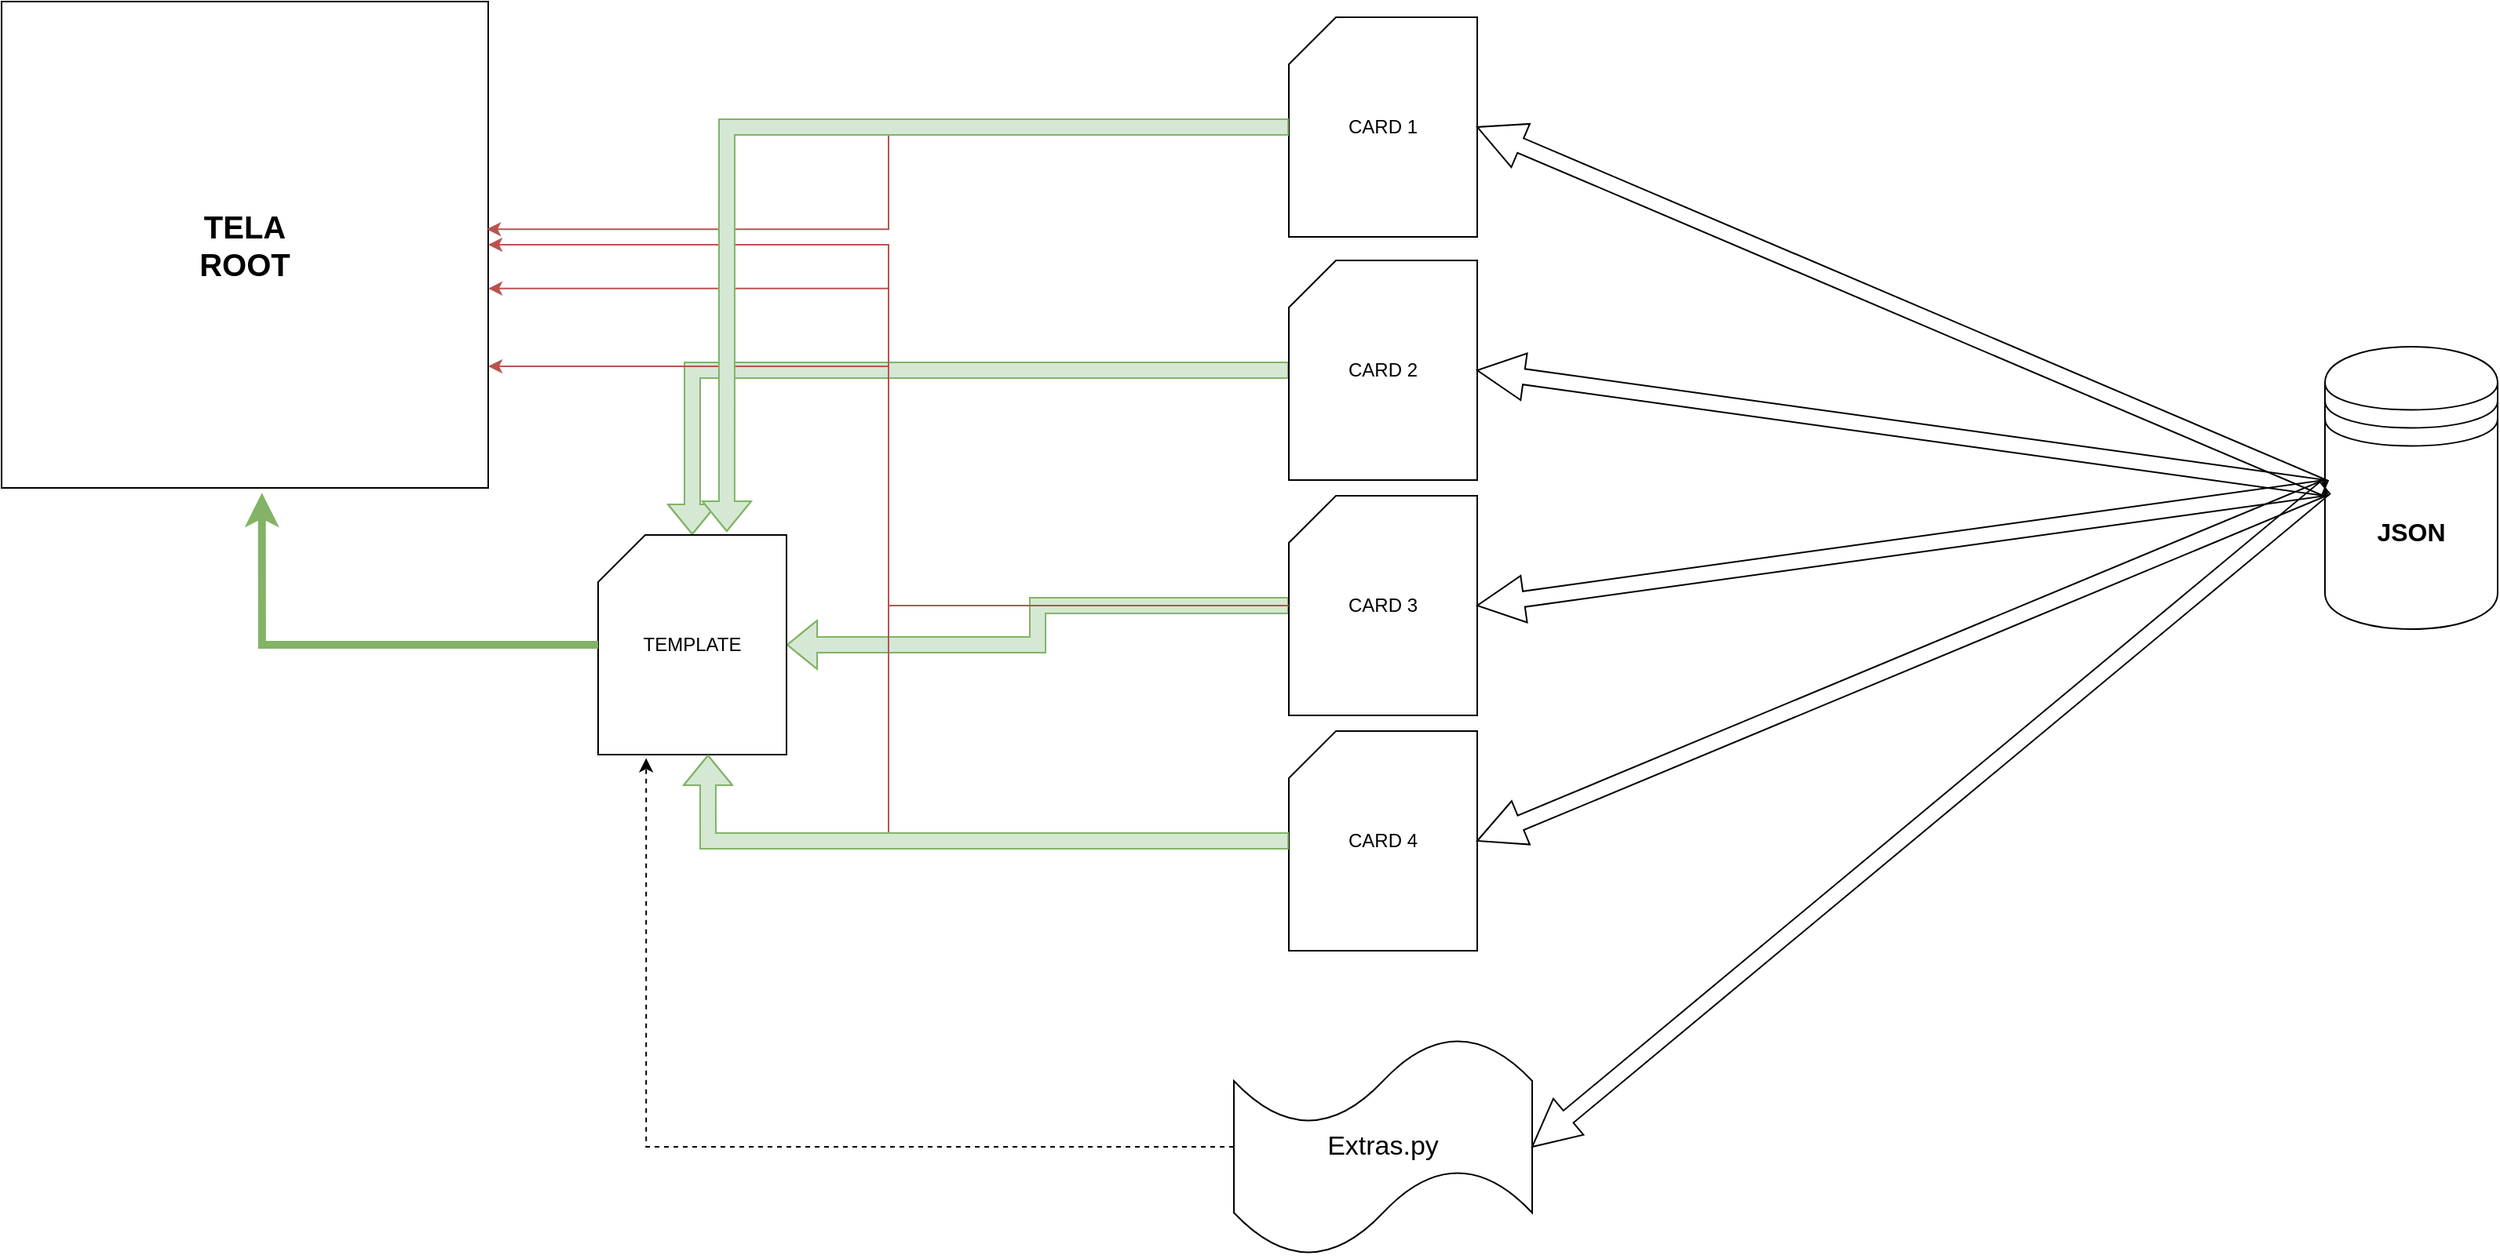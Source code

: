 <mxfile>
    <diagram name="Página-1" id="alawAmfqLsxjWG2pAmJv">
        <mxGraphModel dx="1671" dy="1124" grid="1" gridSize="10" guides="1" tooltips="1" connect="1" arrows="1" fold="1" page="1" pageScale="1" pageWidth="3300" pageHeight="4681" math="0" shadow="0">
            <root>
                <mxCell id="0"/>
                <mxCell id="1" parent="0"/>
                <mxCell id="wFBL7QBl2aDRxN-TSnFQ-1" value="&lt;b style=&quot;background-color: initial; font-size: 20px;&quot;&gt;TELA&lt;/b&gt;&lt;br&gt;&lt;b style=&quot;background-color: initial; font-size: 20px;&quot;&gt;ROOT&lt;/b&gt;" style="whiteSpace=wrap;html=1;aspect=fixed;" parent="1" vertex="1">
                    <mxGeometry x="80" y="200" width="310" height="310" as="geometry"/>
                </mxCell>
                <mxCell id="wFBL7QBl2aDRxN-TSnFQ-3" value="CARD 1" style="shape=card;whiteSpace=wrap;html=1;" parent="1" vertex="1">
                    <mxGeometry x="900" y="210" width="120" height="140" as="geometry"/>
                </mxCell>
                <mxCell id="wFBL7QBl2aDRxN-TSnFQ-15" style="edgeStyle=orthogonalEdgeStyle;rounded=0;orthogonalLoop=1;jettySize=auto;html=1;shape=flexArrow;fillColor=#d5e8d4;strokeColor=#82b366;entryX=1;entryY=0.5;entryDx=0;entryDy=0;entryPerimeter=0;" parent="1" source="wFBL7QBl2aDRxN-TSnFQ-4" target="wFBL7QBl2aDRxN-TSnFQ-12" edge="1">
                    <mxGeometry relative="1" as="geometry">
                        <mxPoint x="590" y="610" as="targetPoint"/>
                    </mxGeometry>
                </mxCell>
                <mxCell id="wFBL7QBl2aDRxN-TSnFQ-4" value="CARD 3" style="shape=card;whiteSpace=wrap;html=1;" parent="1" vertex="1">
                    <mxGeometry x="900" y="515" width="120" height="140" as="geometry"/>
                </mxCell>
                <mxCell id="wFBL7QBl2aDRxN-TSnFQ-8" style="edgeStyle=orthogonalEdgeStyle;rounded=0;orthogonalLoop=1;jettySize=auto;html=1;entryX=1;entryY=0.5;entryDx=0;entryDy=0;fillColor=#f8cecc;strokeColor=#b85450;" parent="1" source="wFBL7QBl2aDRxN-TSnFQ-5" target="wFBL7QBl2aDRxN-TSnFQ-1" edge="1">
                    <mxGeometry relative="1" as="geometry"/>
                </mxCell>
                <mxCell id="wFBL7QBl2aDRxN-TSnFQ-14" style="edgeStyle=orthogonalEdgeStyle;rounded=0;orthogonalLoop=1;jettySize=auto;html=1;shape=flexArrow;fillColor=#d5e8d4;strokeColor=#82b366;" parent="1" source="wFBL7QBl2aDRxN-TSnFQ-5" target="wFBL7QBl2aDRxN-TSnFQ-12" edge="1">
                    <mxGeometry relative="1" as="geometry"/>
                </mxCell>
                <mxCell id="wFBL7QBl2aDRxN-TSnFQ-5" value="CARD 2" style="shape=card;whiteSpace=wrap;html=1;" parent="1" vertex="1">
                    <mxGeometry x="900" y="365" width="120" height="140" as="geometry"/>
                </mxCell>
                <mxCell id="wFBL7QBl2aDRxN-TSnFQ-10" style="edgeStyle=orthogonalEdgeStyle;rounded=0;orthogonalLoop=1;jettySize=auto;html=1;entryX=1;entryY=0.75;entryDx=0;entryDy=0;fillColor=#f8cecc;strokeColor=#b85450;" parent="1" source="wFBL7QBl2aDRxN-TSnFQ-6" target="wFBL7QBl2aDRxN-TSnFQ-1" edge="1">
                    <mxGeometry relative="1" as="geometry"/>
                </mxCell>
                <mxCell id="wFBL7QBl2aDRxN-TSnFQ-6" value="CARD 4" style="shape=card;whiteSpace=wrap;html=1;" parent="1" vertex="1">
                    <mxGeometry x="900" y="665" width="120" height="140" as="geometry"/>
                </mxCell>
                <mxCell id="wFBL7QBl2aDRxN-TSnFQ-7" style="edgeStyle=orthogonalEdgeStyle;rounded=0;orthogonalLoop=1;jettySize=auto;html=1;entryX=0.997;entryY=0.468;entryDx=0;entryDy=0;entryPerimeter=0;fillColor=#f8cecc;strokeColor=#b85450;" parent="1" source="wFBL7QBl2aDRxN-TSnFQ-3" target="wFBL7QBl2aDRxN-TSnFQ-1" edge="1">
                    <mxGeometry relative="1" as="geometry"/>
                </mxCell>
                <mxCell id="wFBL7QBl2aDRxN-TSnFQ-9" style="edgeStyle=orthogonalEdgeStyle;rounded=0;orthogonalLoop=1;jettySize=auto;html=1;entryX=1;entryY=0.59;entryDx=0;entryDy=0;entryPerimeter=0;fillColor=#f8cecc;strokeColor=#b85450;" parent="1" source="wFBL7QBl2aDRxN-TSnFQ-4" target="wFBL7QBl2aDRxN-TSnFQ-1" edge="1">
                    <mxGeometry relative="1" as="geometry"/>
                </mxCell>
                <mxCell id="wFBL7QBl2aDRxN-TSnFQ-12" value="TEMPLATE&lt;br&gt;" style="shape=card;whiteSpace=wrap;html=1;" parent="1" vertex="1">
                    <mxGeometry x="460" y="540" width="120" height="140" as="geometry"/>
                </mxCell>
                <mxCell id="wFBL7QBl2aDRxN-TSnFQ-13" style="edgeStyle=orthogonalEdgeStyle;rounded=0;orthogonalLoop=1;jettySize=auto;html=1;entryX=0.683;entryY=-0.014;entryDx=0;entryDy=0;entryPerimeter=0;shape=flexArrow;fillColor=#d5e8d4;strokeColor=#82b366;" parent="1" source="wFBL7QBl2aDRxN-TSnFQ-3" target="wFBL7QBl2aDRxN-TSnFQ-12" edge="1">
                    <mxGeometry relative="1" as="geometry"/>
                </mxCell>
                <mxCell id="wFBL7QBl2aDRxN-TSnFQ-16" style="edgeStyle=orthogonalEdgeStyle;rounded=0;orthogonalLoop=1;jettySize=auto;html=1;entryX=0.583;entryY=1;entryDx=0;entryDy=0;entryPerimeter=0;shape=flexArrow;fillColor=#d5e8d4;strokeColor=#82b366;" parent="1" source="wFBL7QBl2aDRxN-TSnFQ-6" target="wFBL7QBl2aDRxN-TSnFQ-12" edge="1">
                    <mxGeometry relative="1" as="geometry"/>
                </mxCell>
                <mxCell id="wFBL7QBl2aDRxN-TSnFQ-17" style="edgeStyle=orthogonalEdgeStyle;rounded=0;orthogonalLoop=1;jettySize=auto;html=1;entryX=0.535;entryY=1.01;entryDx=0;entryDy=0;entryPerimeter=0;fillColor=#d5e8d4;strokeColor=#82b366;strokeWidth=5;" parent="1" source="wFBL7QBl2aDRxN-TSnFQ-12" target="wFBL7QBl2aDRxN-TSnFQ-1" edge="1">
                    <mxGeometry relative="1" as="geometry"/>
                </mxCell>
                <mxCell id="wFBL7QBl2aDRxN-TSnFQ-18" value="&lt;font style=&quot;font-size: 16px;&quot;&gt;&lt;b&gt;JSON&lt;/b&gt;&lt;/font&gt;" style="shape=datastore;whiteSpace=wrap;html=1;" parent="1" vertex="1">
                    <mxGeometry x="1560" y="420" width="110" height="180" as="geometry"/>
                </mxCell>
                <mxCell id="wFBL7QBl2aDRxN-TSnFQ-19" style="edgeStyle=orthogonalEdgeStyle;rounded=0;orthogonalLoop=1;jettySize=auto;html=1;entryX=1;entryY=0.5;entryDx=0;entryDy=0;entryPerimeter=0;shape=arrow;" parent="1" source="wFBL7QBl2aDRxN-TSnFQ-18" target="wFBL7QBl2aDRxN-TSnFQ-3" edge="1">
                    <mxGeometry relative="1" as="geometry"/>
                </mxCell>
                <mxCell id="wFBL7QBl2aDRxN-TSnFQ-20" style="edgeStyle=orthogonalEdgeStyle;rounded=0;orthogonalLoop=1;jettySize=auto;html=1;entryX=1;entryY=0.5;entryDx=0;entryDy=0;entryPerimeter=0;shape=arrow;" parent="1" source="wFBL7QBl2aDRxN-TSnFQ-18" target="wFBL7QBl2aDRxN-TSnFQ-5" edge="1">
                    <mxGeometry relative="1" as="geometry"/>
                </mxCell>
                <mxCell id="wFBL7QBl2aDRxN-TSnFQ-21" style="edgeStyle=orthogonalEdgeStyle;rounded=0;orthogonalLoop=1;jettySize=auto;html=1;entryX=1;entryY=0.5;entryDx=0;entryDy=0;entryPerimeter=0;shape=arrow;" parent="1" source="wFBL7QBl2aDRxN-TSnFQ-18" target="wFBL7QBl2aDRxN-TSnFQ-4" edge="1">
                    <mxGeometry relative="1" as="geometry"/>
                </mxCell>
                <mxCell id="wFBL7QBl2aDRxN-TSnFQ-22" style="edgeStyle=orthogonalEdgeStyle;rounded=0;orthogonalLoop=1;jettySize=auto;html=1;entryX=1;entryY=0.5;entryDx=0;entryDy=0;entryPerimeter=0;shape=arrow;" parent="1" source="wFBL7QBl2aDRxN-TSnFQ-18" target="wFBL7QBl2aDRxN-TSnFQ-6" edge="1">
                    <mxGeometry relative="1" as="geometry"/>
                </mxCell>
                <mxCell id="aP_X9wrIVc7Hie91GWsc-1" value="&lt;font style=&quot;font-size: 17px;&quot;&gt;Extras.py&lt;/font&gt;" style="shape=tape;whiteSpace=wrap;html=1;" parent="1" vertex="1">
                    <mxGeometry x="865" y="860" width="190" height="140" as="geometry"/>
                </mxCell>
                <mxCell id="aP_X9wrIVc7Hie91GWsc-2" style="edgeStyle=orthogonalEdgeStyle;rounded=0;orthogonalLoop=1;jettySize=auto;html=1;entryX=0.255;entryY=1.016;entryDx=0;entryDy=0;entryPerimeter=0;dashed=1;" parent="1" source="aP_X9wrIVc7Hie91GWsc-1" target="wFBL7QBl2aDRxN-TSnFQ-12" edge="1">
                    <mxGeometry relative="1" as="geometry"/>
                </mxCell>
                <mxCell id="aP_X9wrIVc7Hie91GWsc-3" style="edgeStyle=orthogonalEdgeStyle;rounded=0;orthogonalLoop=1;jettySize=auto;html=1;entryX=1;entryY=0.5;entryDx=0;entryDy=0;entryPerimeter=0;shape=arrow;" parent="1" source="wFBL7QBl2aDRxN-TSnFQ-18" target="aP_X9wrIVc7Hie91GWsc-1" edge="1">
                    <mxGeometry relative="1" as="geometry"/>
                </mxCell>
            </root>
        </mxGraphModel>
    </diagram>
</mxfile>